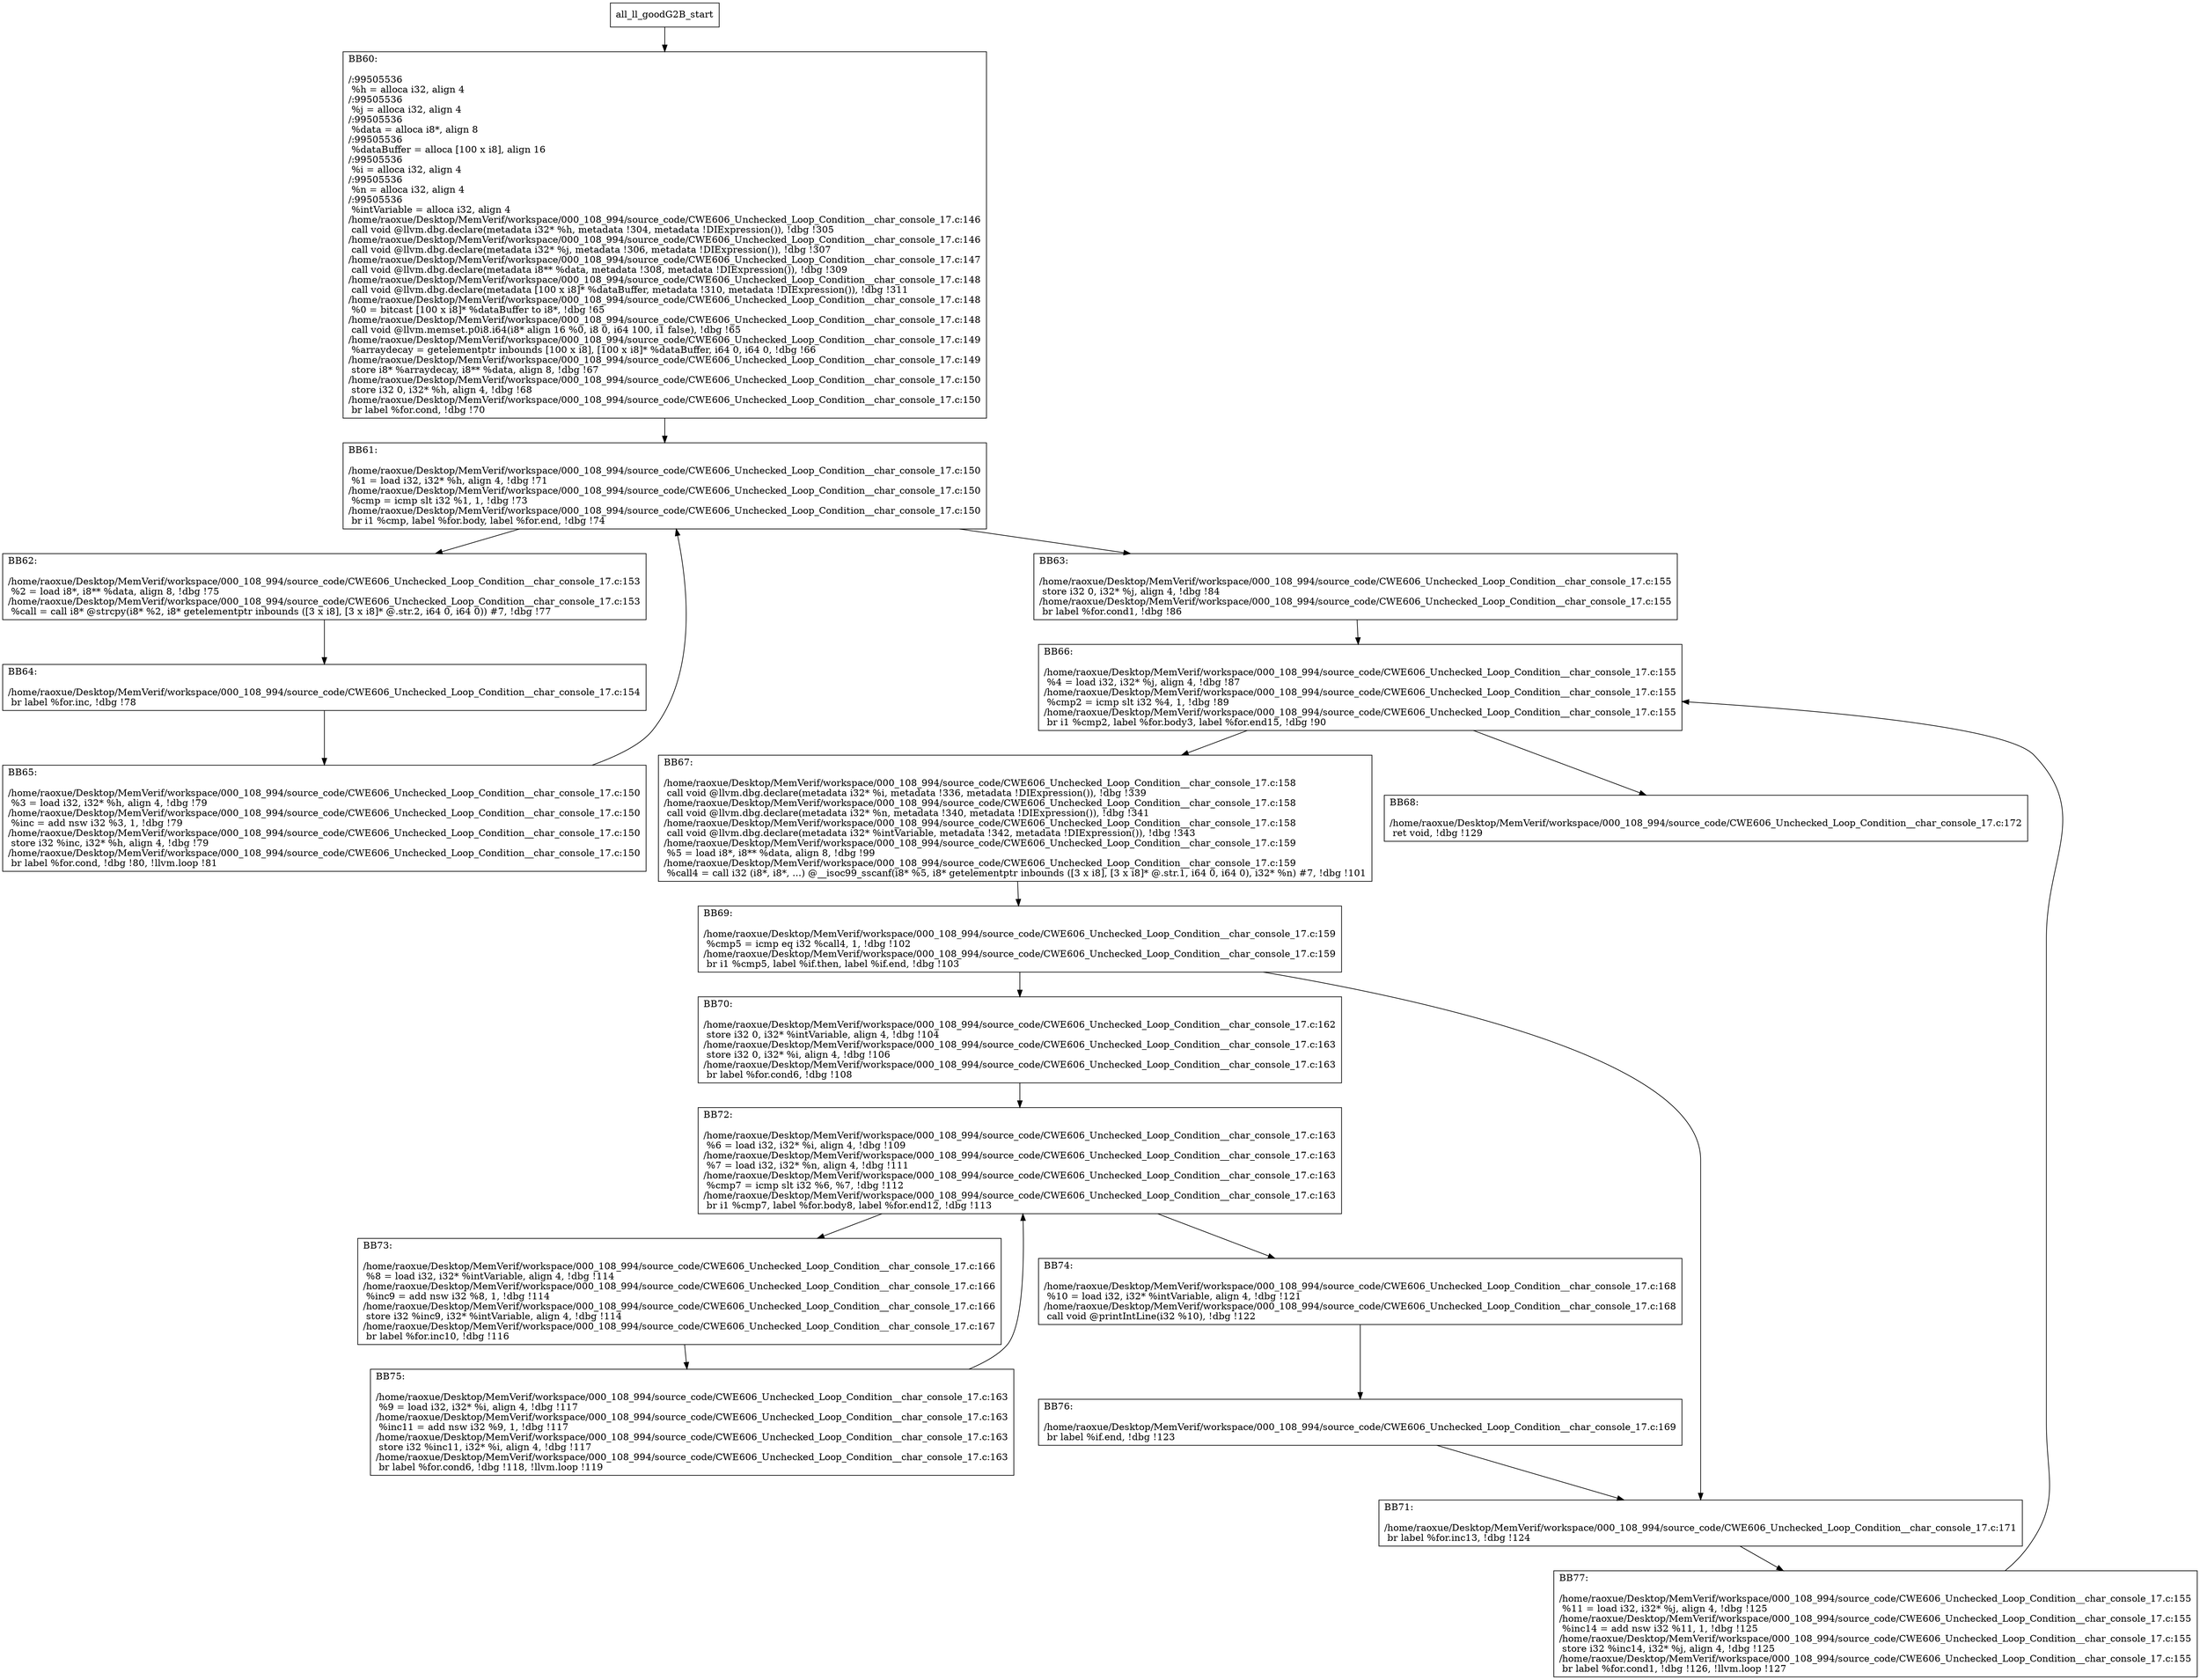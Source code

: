 digraph "CFG for'all_ll_goodG2B' function" {
	BBall_ll_goodG2B_start[shape=record,label="{all_ll_goodG2B_start}"];
	BBall_ll_goodG2B_start-> all_ll_goodG2BBB60;
	all_ll_goodG2BBB60 [shape=record, label="{BB60:\l\l/:99505536\l
  %h = alloca i32, align 4\l
/:99505536\l
  %j = alloca i32, align 4\l
/:99505536\l
  %data = alloca i8*, align 8\l
/:99505536\l
  %dataBuffer = alloca [100 x i8], align 16\l
/:99505536\l
  %i = alloca i32, align 4\l
/:99505536\l
  %n = alloca i32, align 4\l
/:99505536\l
  %intVariable = alloca i32, align 4\l
/home/raoxue/Desktop/MemVerif/workspace/000_108_994/source_code/CWE606_Unchecked_Loop_Condition__char_console_17.c:146\l
  call void @llvm.dbg.declare(metadata i32* %h, metadata !304, metadata !DIExpression()), !dbg !305\l
/home/raoxue/Desktop/MemVerif/workspace/000_108_994/source_code/CWE606_Unchecked_Loop_Condition__char_console_17.c:146\l
  call void @llvm.dbg.declare(metadata i32* %j, metadata !306, metadata !DIExpression()), !dbg !307\l
/home/raoxue/Desktop/MemVerif/workspace/000_108_994/source_code/CWE606_Unchecked_Loop_Condition__char_console_17.c:147\l
  call void @llvm.dbg.declare(metadata i8** %data, metadata !308, metadata !DIExpression()), !dbg !309\l
/home/raoxue/Desktop/MemVerif/workspace/000_108_994/source_code/CWE606_Unchecked_Loop_Condition__char_console_17.c:148\l
  call void @llvm.dbg.declare(metadata [100 x i8]* %dataBuffer, metadata !310, metadata !DIExpression()), !dbg !311\l
/home/raoxue/Desktop/MemVerif/workspace/000_108_994/source_code/CWE606_Unchecked_Loop_Condition__char_console_17.c:148\l
  %0 = bitcast [100 x i8]* %dataBuffer to i8*, !dbg !65\l
/home/raoxue/Desktop/MemVerif/workspace/000_108_994/source_code/CWE606_Unchecked_Loop_Condition__char_console_17.c:148\l
  call void @llvm.memset.p0i8.i64(i8* align 16 %0, i8 0, i64 100, i1 false), !dbg !65\l
/home/raoxue/Desktop/MemVerif/workspace/000_108_994/source_code/CWE606_Unchecked_Loop_Condition__char_console_17.c:149\l
  %arraydecay = getelementptr inbounds [100 x i8], [100 x i8]* %dataBuffer, i64 0, i64 0, !dbg !66\l
/home/raoxue/Desktop/MemVerif/workspace/000_108_994/source_code/CWE606_Unchecked_Loop_Condition__char_console_17.c:149\l
  store i8* %arraydecay, i8** %data, align 8, !dbg !67\l
/home/raoxue/Desktop/MemVerif/workspace/000_108_994/source_code/CWE606_Unchecked_Loop_Condition__char_console_17.c:150\l
  store i32 0, i32* %h, align 4, !dbg !68\l
/home/raoxue/Desktop/MemVerif/workspace/000_108_994/source_code/CWE606_Unchecked_Loop_Condition__char_console_17.c:150\l
  br label %for.cond, !dbg !70\l
}"];
	all_ll_goodG2BBB60-> all_ll_goodG2BBB61;
	all_ll_goodG2BBB61 [shape=record, label="{BB61:\l\l/home/raoxue/Desktop/MemVerif/workspace/000_108_994/source_code/CWE606_Unchecked_Loop_Condition__char_console_17.c:150\l
  %1 = load i32, i32* %h, align 4, !dbg !71\l
/home/raoxue/Desktop/MemVerif/workspace/000_108_994/source_code/CWE606_Unchecked_Loop_Condition__char_console_17.c:150\l
  %cmp = icmp slt i32 %1, 1, !dbg !73\l
/home/raoxue/Desktop/MemVerif/workspace/000_108_994/source_code/CWE606_Unchecked_Loop_Condition__char_console_17.c:150\l
  br i1 %cmp, label %for.body, label %for.end, !dbg !74\l
}"];
	all_ll_goodG2BBB61-> all_ll_goodG2BBB62;
	all_ll_goodG2BBB61-> all_ll_goodG2BBB63;
	all_ll_goodG2BBB62 [shape=record, label="{BB62:\l\l/home/raoxue/Desktop/MemVerif/workspace/000_108_994/source_code/CWE606_Unchecked_Loop_Condition__char_console_17.c:153\l
  %2 = load i8*, i8** %data, align 8, !dbg !75\l
/home/raoxue/Desktop/MemVerif/workspace/000_108_994/source_code/CWE606_Unchecked_Loop_Condition__char_console_17.c:153\l
  %call = call i8* @strcpy(i8* %2, i8* getelementptr inbounds ([3 x i8], [3 x i8]* @.str.2, i64 0, i64 0)) #7, !dbg !77\l
}"];
	all_ll_goodG2BBB62-> all_ll_goodG2BBB64;
	all_ll_goodG2BBB64 [shape=record, label="{BB64:\l\l/home/raoxue/Desktop/MemVerif/workspace/000_108_994/source_code/CWE606_Unchecked_Loop_Condition__char_console_17.c:154\l
  br label %for.inc, !dbg !78\l
}"];
	all_ll_goodG2BBB64-> all_ll_goodG2BBB65;
	all_ll_goodG2BBB65 [shape=record, label="{BB65:\l\l/home/raoxue/Desktop/MemVerif/workspace/000_108_994/source_code/CWE606_Unchecked_Loop_Condition__char_console_17.c:150\l
  %3 = load i32, i32* %h, align 4, !dbg !79\l
/home/raoxue/Desktop/MemVerif/workspace/000_108_994/source_code/CWE606_Unchecked_Loop_Condition__char_console_17.c:150\l
  %inc = add nsw i32 %3, 1, !dbg !79\l
/home/raoxue/Desktop/MemVerif/workspace/000_108_994/source_code/CWE606_Unchecked_Loop_Condition__char_console_17.c:150\l
  store i32 %inc, i32* %h, align 4, !dbg !79\l
/home/raoxue/Desktop/MemVerif/workspace/000_108_994/source_code/CWE606_Unchecked_Loop_Condition__char_console_17.c:150\l
  br label %for.cond, !dbg !80, !llvm.loop !81\l
}"];
	all_ll_goodG2BBB65-> all_ll_goodG2BBB61;
	all_ll_goodG2BBB63 [shape=record, label="{BB63:\l\l/home/raoxue/Desktop/MemVerif/workspace/000_108_994/source_code/CWE606_Unchecked_Loop_Condition__char_console_17.c:155\l
  store i32 0, i32* %j, align 4, !dbg !84\l
/home/raoxue/Desktop/MemVerif/workspace/000_108_994/source_code/CWE606_Unchecked_Loop_Condition__char_console_17.c:155\l
  br label %for.cond1, !dbg !86\l
}"];
	all_ll_goodG2BBB63-> all_ll_goodG2BBB66;
	all_ll_goodG2BBB66 [shape=record, label="{BB66:\l\l/home/raoxue/Desktop/MemVerif/workspace/000_108_994/source_code/CWE606_Unchecked_Loop_Condition__char_console_17.c:155\l
  %4 = load i32, i32* %j, align 4, !dbg !87\l
/home/raoxue/Desktop/MemVerif/workspace/000_108_994/source_code/CWE606_Unchecked_Loop_Condition__char_console_17.c:155\l
  %cmp2 = icmp slt i32 %4, 1, !dbg !89\l
/home/raoxue/Desktop/MemVerif/workspace/000_108_994/source_code/CWE606_Unchecked_Loop_Condition__char_console_17.c:155\l
  br i1 %cmp2, label %for.body3, label %for.end15, !dbg !90\l
}"];
	all_ll_goodG2BBB66-> all_ll_goodG2BBB67;
	all_ll_goodG2BBB66-> all_ll_goodG2BBB68;
	all_ll_goodG2BBB67 [shape=record, label="{BB67:\l\l/home/raoxue/Desktop/MemVerif/workspace/000_108_994/source_code/CWE606_Unchecked_Loop_Condition__char_console_17.c:158\l
  call void @llvm.dbg.declare(metadata i32* %i, metadata !336, metadata !DIExpression()), !dbg !339\l
/home/raoxue/Desktop/MemVerif/workspace/000_108_994/source_code/CWE606_Unchecked_Loop_Condition__char_console_17.c:158\l
  call void @llvm.dbg.declare(metadata i32* %n, metadata !340, metadata !DIExpression()), !dbg !341\l
/home/raoxue/Desktop/MemVerif/workspace/000_108_994/source_code/CWE606_Unchecked_Loop_Condition__char_console_17.c:158\l
  call void @llvm.dbg.declare(metadata i32* %intVariable, metadata !342, metadata !DIExpression()), !dbg !343\l
/home/raoxue/Desktop/MemVerif/workspace/000_108_994/source_code/CWE606_Unchecked_Loop_Condition__char_console_17.c:159\l
  %5 = load i8*, i8** %data, align 8, !dbg !99\l
/home/raoxue/Desktop/MemVerif/workspace/000_108_994/source_code/CWE606_Unchecked_Loop_Condition__char_console_17.c:159\l
  %call4 = call i32 (i8*, i8*, ...) @__isoc99_sscanf(i8* %5, i8* getelementptr inbounds ([3 x i8], [3 x i8]* @.str.1, i64 0, i64 0), i32* %n) #7, !dbg !101\l
}"];
	all_ll_goodG2BBB67-> all_ll_goodG2BBB69;
	all_ll_goodG2BBB69 [shape=record, label="{BB69:\l\l/home/raoxue/Desktop/MemVerif/workspace/000_108_994/source_code/CWE606_Unchecked_Loop_Condition__char_console_17.c:159\l
  %cmp5 = icmp eq i32 %call4, 1, !dbg !102\l
/home/raoxue/Desktop/MemVerif/workspace/000_108_994/source_code/CWE606_Unchecked_Loop_Condition__char_console_17.c:159\l
  br i1 %cmp5, label %if.then, label %if.end, !dbg !103\l
}"];
	all_ll_goodG2BBB69-> all_ll_goodG2BBB70;
	all_ll_goodG2BBB69-> all_ll_goodG2BBB71;
	all_ll_goodG2BBB70 [shape=record, label="{BB70:\l\l/home/raoxue/Desktop/MemVerif/workspace/000_108_994/source_code/CWE606_Unchecked_Loop_Condition__char_console_17.c:162\l
  store i32 0, i32* %intVariable, align 4, !dbg !104\l
/home/raoxue/Desktop/MemVerif/workspace/000_108_994/source_code/CWE606_Unchecked_Loop_Condition__char_console_17.c:163\l
  store i32 0, i32* %i, align 4, !dbg !106\l
/home/raoxue/Desktop/MemVerif/workspace/000_108_994/source_code/CWE606_Unchecked_Loop_Condition__char_console_17.c:163\l
  br label %for.cond6, !dbg !108\l
}"];
	all_ll_goodG2BBB70-> all_ll_goodG2BBB72;
	all_ll_goodG2BBB72 [shape=record, label="{BB72:\l\l/home/raoxue/Desktop/MemVerif/workspace/000_108_994/source_code/CWE606_Unchecked_Loop_Condition__char_console_17.c:163\l
  %6 = load i32, i32* %i, align 4, !dbg !109\l
/home/raoxue/Desktop/MemVerif/workspace/000_108_994/source_code/CWE606_Unchecked_Loop_Condition__char_console_17.c:163\l
  %7 = load i32, i32* %n, align 4, !dbg !111\l
/home/raoxue/Desktop/MemVerif/workspace/000_108_994/source_code/CWE606_Unchecked_Loop_Condition__char_console_17.c:163\l
  %cmp7 = icmp slt i32 %6, %7, !dbg !112\l
/home/raoxue/Desktop/MemVerif/workspace/000_108_994/source_code/CWE606_Unchecked_Loop_Condition__char_console_17.c:163\l
  br i1 %cmp7, label %for.body8, label %for.end12, !dbg !113\l
}"];
	all_ll_goodG2BBB72-> all_ll_goodG2BBB73;
	all_ll_goodG2BBB72-> all_ll_goodG2BBB74;
	all_ll_goodG2BBB73 [shape=record, label="{BB73:\l\l/home/raoxue/Desktop/MemVerif/workspace/000_108_994/source_code/CWE606_Unchecked_Loop_Condition__char_console_17.c:166\l
  %8 = load i32, i32* %intVariable, align 4, !dbg !114\l
/home/raoxue/Desktop/MemVerif/workspace/000_108_994/source_code/CWE606_Unchecked_Loop_Condition__char_console_17.c:166\l
  %inc9 = add nsw i32 %8, 1, !dbg !114\l
/home/raoxue/Desktop/MemVerif/workspace/000_108_994/source_code/CWE606_Unchecked_Loop_Condition__char_console_17.c:166\l
  store i32 %inc9, i32* %intVariable, align 4, !dbg !114\l
/home/raoxue/Desktop/MemVerif/workspace/000_108_994/source_code/CWE606_Unchecked_Loop_Condition__char_console_17.c:167\l
  br label %for.inc10, !dbg !116\l
}"];
	all_ll_goodG2BBB73-> all_ll_goodG2BBB75;
	all_ll_goodG2BBB75 [shape=record, label="{BB75:\l\l/home/raoxue/Desktop/MemVerif/workspace/000_108_994/source_code/CWE606_Unchecked_Loop_Condition__char_console_17.c:163\l
  %9 = load i32, i32* %i, align 4, !dbg !117\l
/home/raoxue/Desktop/MemVerif/workspace/000_108_994/source_code/CWE606_Unchecked_Loop_Condition__char_console_17.c:163\l
  %inc11 = add nsw i32 %9, 1, !dbg !117\l
/home/raoxue/Desktop/MemVerif/workspace/000_108_994/source_code/CWE606_Unchecked_Loop_Condition__char_console_17.c:163\l
  store i32 %inc11, i32* %i, align 4, !dbg !117\l
/home/raoxue/Desktop/MemVerif/workspace/000_108_994/source_code/CWE606_Unchecked_Loop_Condition__char_console_17.c:163\l
  br label %for.cond6, !dbg !118, !llvm.loop !119\l
}"];
	all_ll_goodG2BBB75-> all_ll_goodG2BBB72;
	all_ll_goodG2BBB74 [shape=record, label="{BB74:\l\l/home/raoxue/Desktop/MemVerif/workspace/000_108_994/source_code/CWE606_Unchecked_Loop_Condition__char_console_17.c:168\l
  %10 = load i32, i32* %intVariable, align 4, !dbg !121\l
/home/raoxue/Desktop/MemVerif/workspace/000_108_994/source_code/CWE606_Unchecked_Loop_Condition__char_console_17.c:168\l
  call void @printIntLine(i32 %10), !dbg !122\l
}"];
	all_ll_goodG2BBB74-> all_ll_goodG2BBB76;
	all_ll_goodG2BBB76 [shape=record, label="{BB76:\l\l/home/raoxue/Desktop/MemVerif/workspace/000_108_994/source_code/CWE606_Unchecked_Loop_Condition__char_console_17.c:169\l
  br label %if.end, !dbg !123\l
}"];
	all_ll_goodG2BBB76-> all_ll_goodG2BBB71;
	all_ll_goodG2BBB71 [shape=record, label="{BB71:\l\l/home/raoxue/Desktop/MemVerif/workspace/000_108_994/source_code/CWE606_Unchecked_Loop_Condition__char_console_17.c:171\l
  br label %for.inc13, !dbg !124\l
}"];
	all_ll_goodG2BBB71-> all_ll_goodG2BBB77;
	all_ll_goodG2BBB77 [shape=record, label="{BB77:\l\l/home/raoxue/Desktop/MemVerif/workspace/000_108_994/source_code/CWE606_Unchecked_Loop_Condition__char_console_17.c:155\l
  %11 = load i32, i32* %j, align 4, !dbg !125\l
/home/raoxue/Desktop/MemVerif/workspace/000_108_994/source_code/CWE606_Unchecked_Loop_Condition__char_console_17.c:155\l
  %inc14 = add nsw i32 %11, 1, !dbg !125\l
/home/raoxue/Desktop/MemVerif/workspace/000_108_994/source_code/CWE606_Unchecked_Loop_Condition__char_console_17.c:155\l
  store i32 %inc14, i32* %j, align 4, !dbg !125\l
/home/raoxue/Desktop/MemVerif/workspace/000_108_994/source_code/CWE606_Unchecked_Loop_Condition__char_console_17.c:155\l
  br label %for.cond1, !dbg !126, !llvm.loop !127\l
}"];
	all_ll_goodG2BBB77-> all_ll_goodG2BBB66;
	all_ll_goodG2BBB68 [shape=record, label="{BB68:\l\l/home/raoxue/Desktop/MemVerif/workspace/000_108_994/source_code/CWE606_Unchecked_Loop_Condition__char_console_17.c:172\l
  ret void, !dbg !129\l
}"];
}
